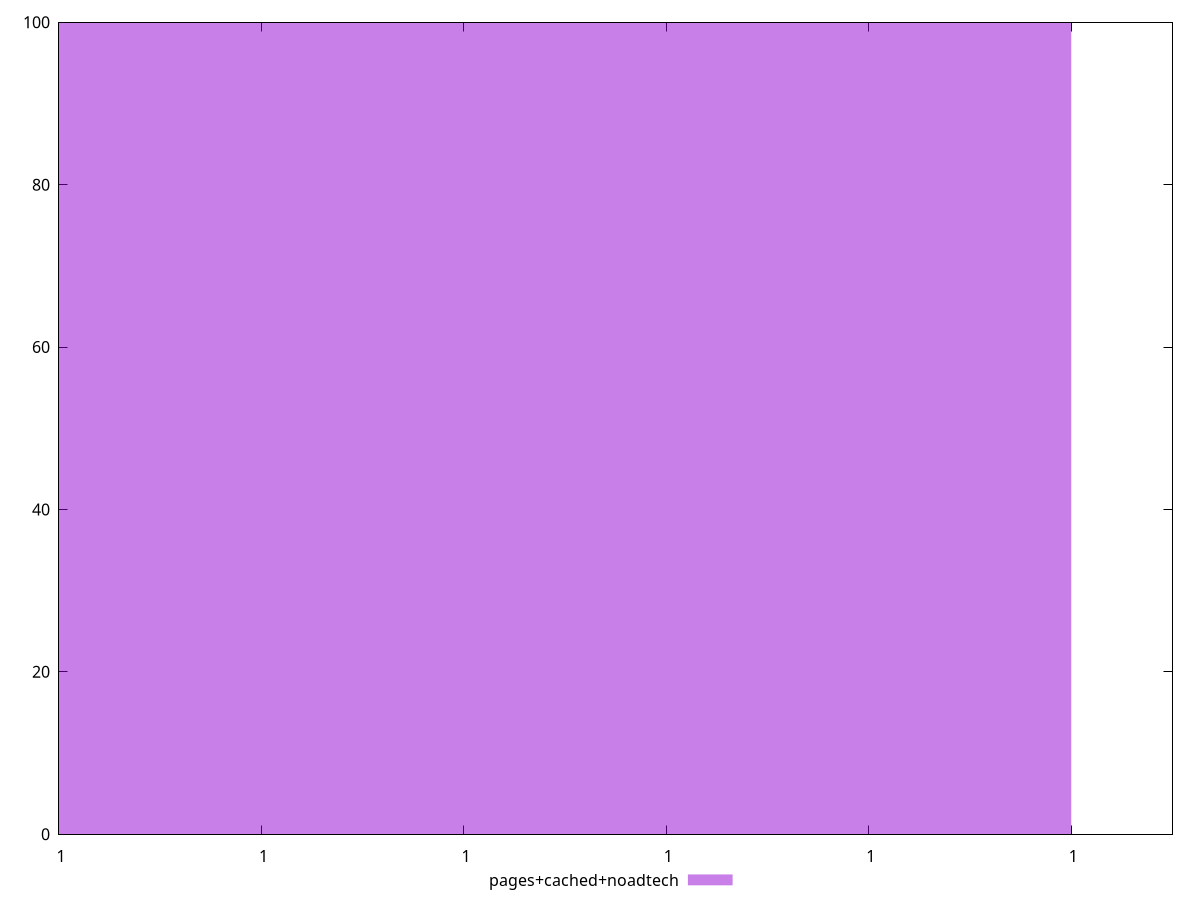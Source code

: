 $_pagesCachedNoadtech <<EOF
0.9999997135746175 100
EOF
set key outside below
set terminal pngcairo
set output "report_00006_2020-11-02T20-21-41.718Z/dom-size/pages+cached+noadtech//hist.png"
set yrange [0:100]
set boxwidth 1.037534944975059e-15
set style fill transparent solid 0.5 noborder
plot $_pagesCachedNoadtech title "pages+cached+noadtech" with boxes ,